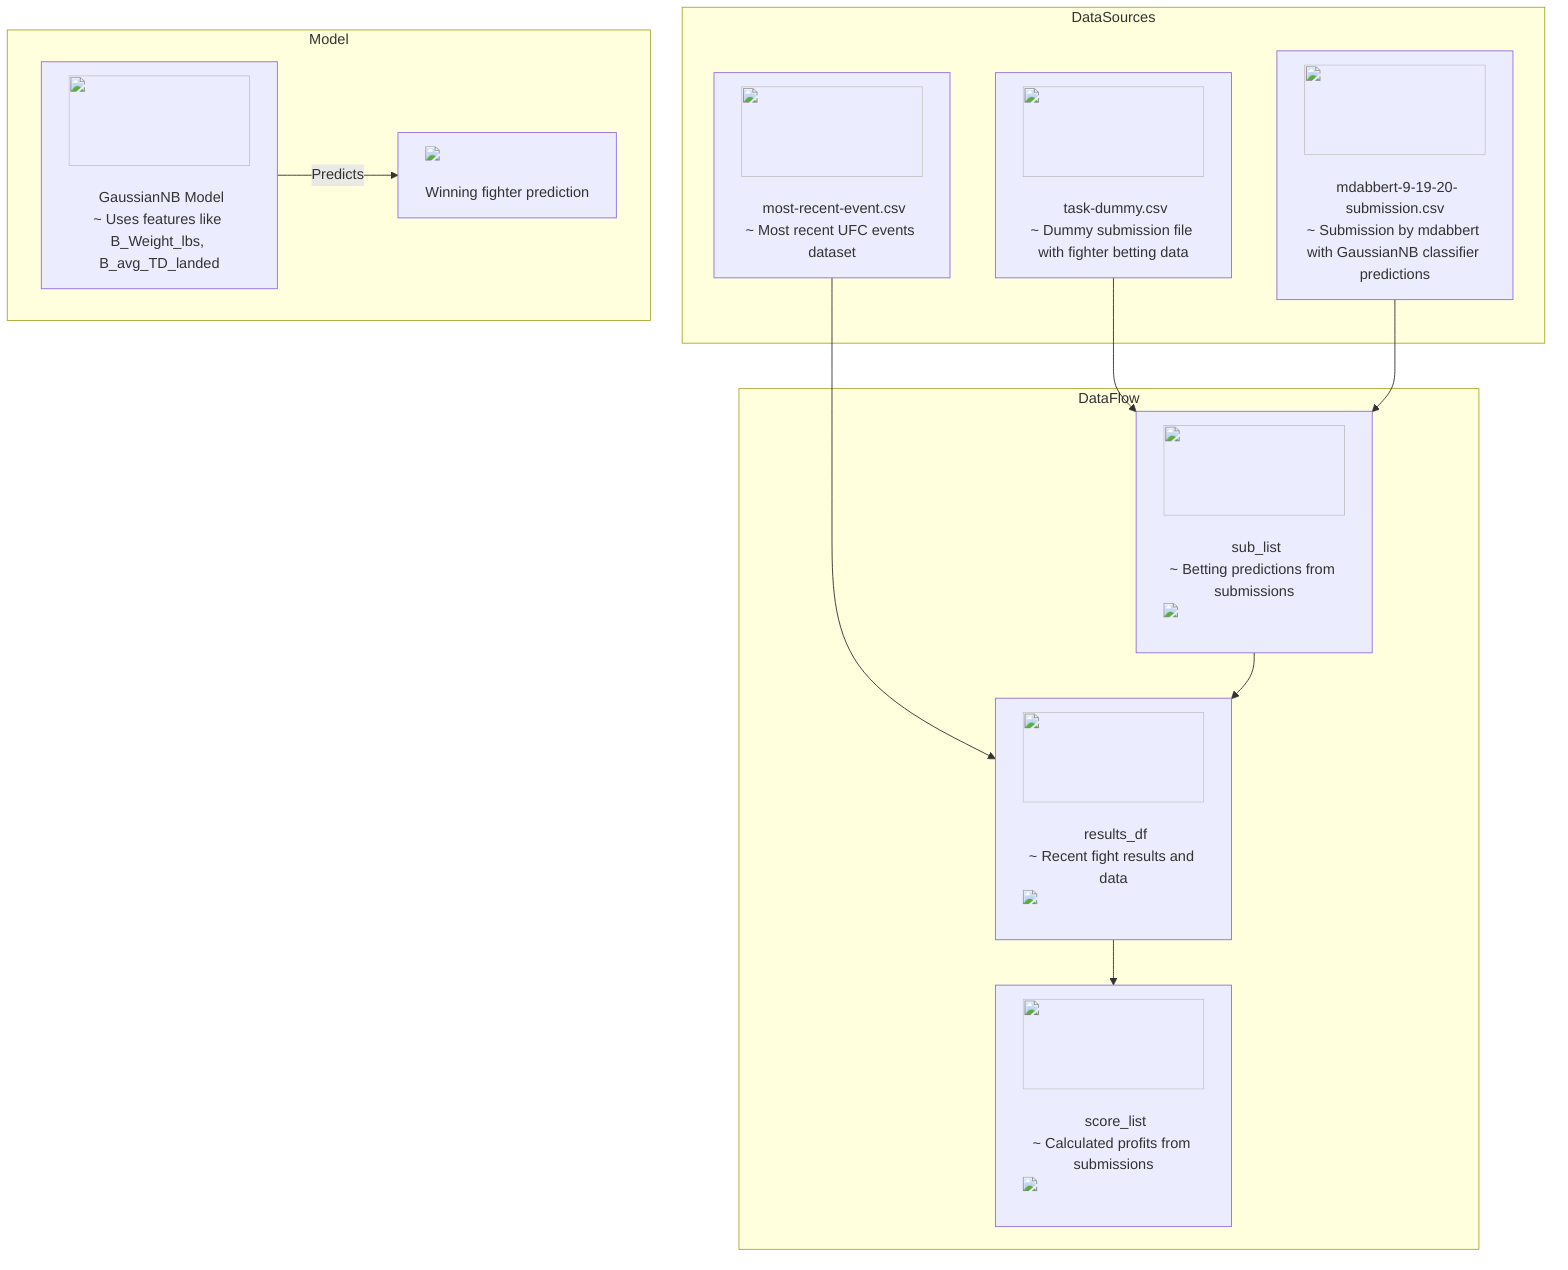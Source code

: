 flowchart TD
    %% Data Sources
    subgraph DataSources
        DS1["<img src='icons/file.svg' width=100 height=100/> <br/> task-dummy.csv\n~ Dummy submission file with fighter betting data"]
        DS2["<img src='icons/file.svg' width=100 height=100/> <br/> mdabbert-9-19-20-submission.csv\n~ Submission by mdabbert with GaussianNB classifier predictions"]
        DS3["<img src='icons/file.svg' width=100 height=100/> <br/> most-recent-event.csv\n~ Most recent UFC events dataset"]
    end

    %% Data Variables and Flow
    subgraph DataFlow
        A["<img src='icons/column_split.svg' width=100 height=100/> <br/> sub_list\n~ Betting predictions from submissions\n<img src='dummy_plots/scatter_plot_template.svg'/> <br/> "]
        B["<img src='icons/table.svg' width=100 height=100/> <br/> results_df\n~ Recent fight results and data\n<img src='dummy_plots/lineplot_template.svg'/> <br/> "]
        C["<img src='icons/column_split.svg' width=100 height=100/> <br/> score_list\n~ Calculated profits from submissions\n<img src='dummy_plots/barplot_template.svg'/> <br/> "]
    end
    
    %% Data Reading
    DS1 --> A
    DS2 --> A
    DS3 --> B

    %% Data Processing
    A --> B
    B --> C
    
    %% Model
    subgraph Model
        M1["<img src='icons/brain.svg' width=100 height=100/> <br/> GaussianNB Model\n~ Uses features like B_Weight_lbs, B_avg_TD_landed"]
        M2["<img src='dummy_plots/hist_template.svg'/> <br/> Winning fighter prediction"]
    end

    %% Model Processing
    M1 -->|Predicts| M2